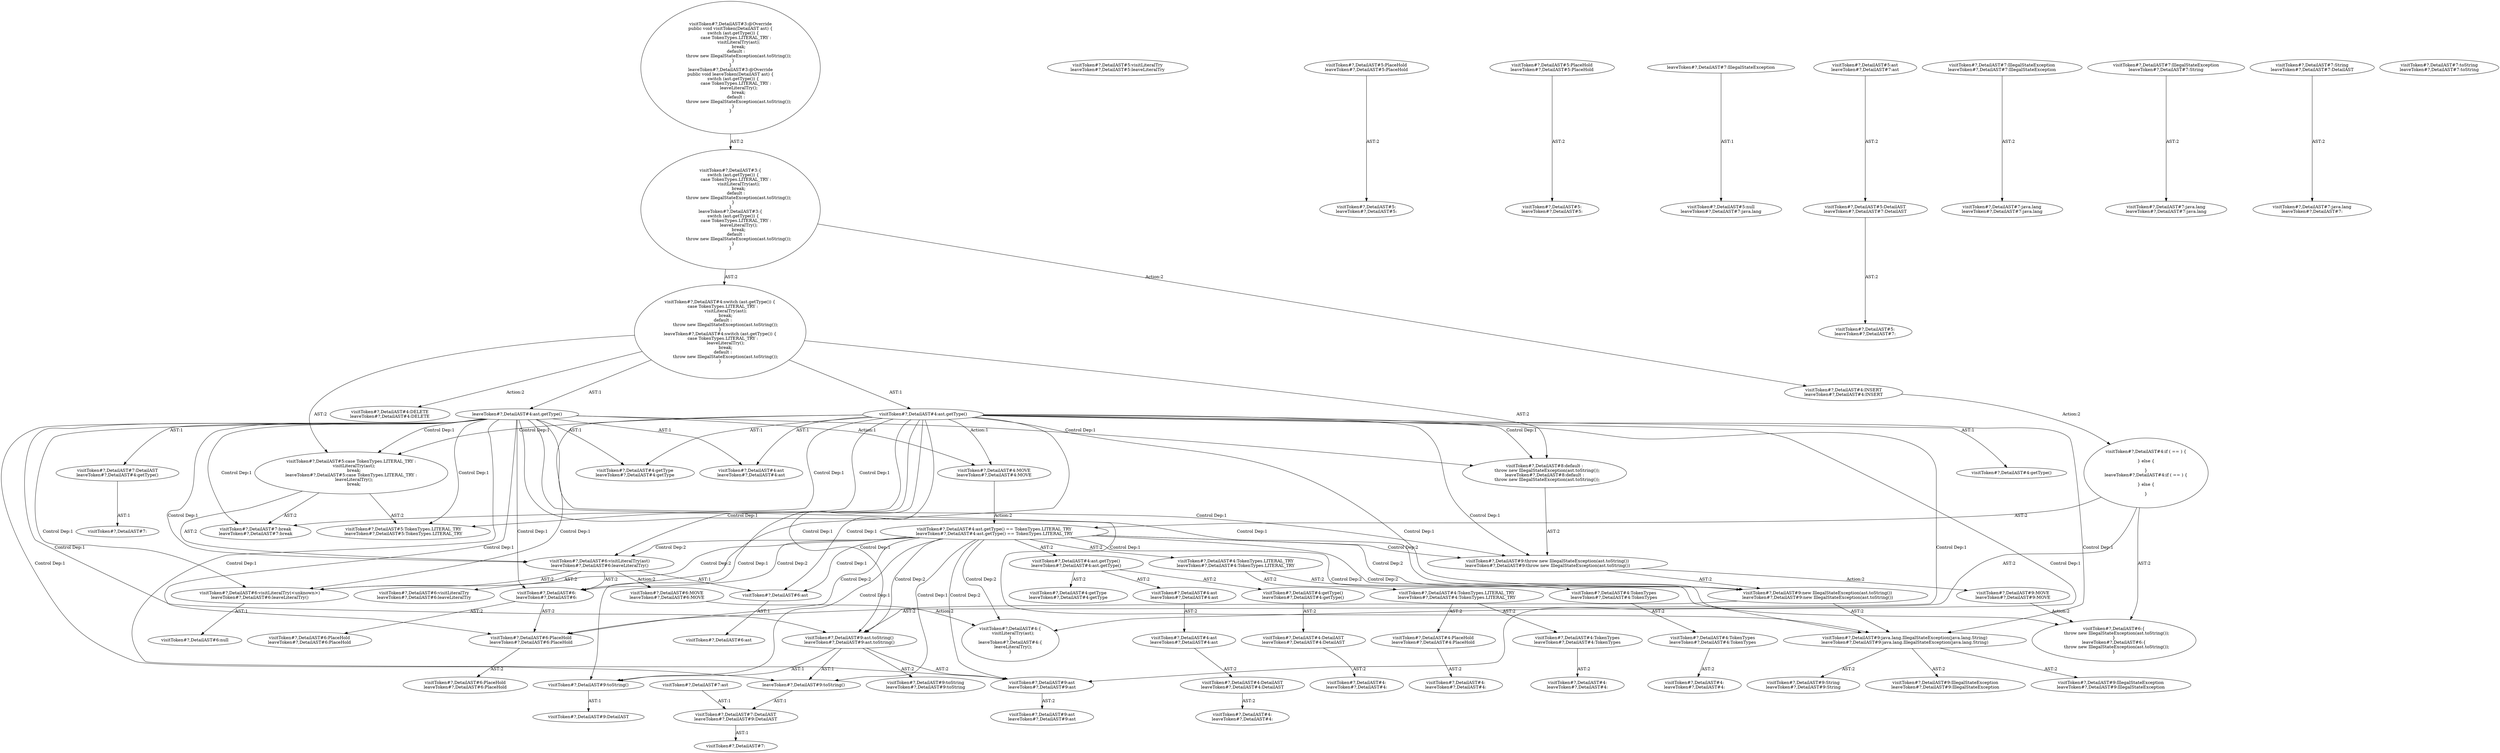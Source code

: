 digraph "Pattern" {
0 [label="visitToken#?,DetailAST#4:DELETE
leaveToken#?,DetailAST#4:DELETE" shape=ellipse]
1 [label="visitToken#?,DetailAST#4:switch (ast.getType()) \{
    case TokenTypes.LITERAL_TRY :
        visitLiteralTry(ast);
        break;
    default :
        throw new IllegalStateException(ast.toString());
\}
leaveToken#?,DetailAST#4:switch (ast.getType()) \{
    case TokenTypes.LITERAL_TRY :
        leaveLiteralTry();
        break;
    default :
        throw new IllegalStateException(ast.toString());
\}" shape=ellipse]
2 [label="visitToken#?,DetailAST#3:\{
    switch (ast.getType()) \{
        case TokenTypes.LITERAL_TRY :
            visitLiteralTry(ast);
            break;
        default :
            throw new IllegalStateException(ast.toString());
    \}
\}
leaveToken#?,DetailAST#3:\{
    switch (ast.getType()) \{
        case TokenTypes.LITERAL_TRY :
            leaveLiteralTry();
            break;
        default :
            throw new IllegalStateException(ast.toString());
    \}
\}" shape=ellipse]
3 [label="visitToken#?,DetailAST#3:@Override
public void visitToken(DetailAST ast) \{
    switch (ast.getType()) \{
        case TokenTypes.LITERAL_TRY :
            visitLiteralTry(ast);
            break;
        default :
            throw new IllegalStateException(ast.toString());
    \}
\}
leaveToken#?,DetailAST#3:@Override
public void leaveToken(DetailAST ast) \{
    switch (ast.getType()) \{
        case TokenTypes.LITERAL_TRY :
            leaveLiteralTry();
            break;
        default :
            throw new IllegalStateException(ast.toString());
    \}
\}" shape=ellipse]
4 [label="visitToken#?,DetailAST#4:INSERT
leaveToken#?,DetailAST#4:INSERT" shape=ellipse]
5 [label="visitToken#?,DetailAST#4:if ( == ) \{

\} else \{

\}
leaveToken#?,DetailAST#4:if ( == ) \{

\} else \{

\}" shape=ellipse]
6 [label="visitToken#?,DetailAST#4:ast.getType() == TokenTypes.LITERAL_TRY
leaveToken#?,DetailAST#4:ast.getType() == TokenTypes.LITERAL_TRY" shape=ellipse]
7 [label="visitToken#?,DetailAST#4:ast.getType()
leaveToken#?,DetailAST#4:ast.getType()" shape=ellipse]
8 [label="visitToken#?,DetailAST#4:getType
leaveToken#?,DetailAST#4:getType" shape=ellipse]
9 [label="visitToken#?,DetailAST#4:ast
leaveToken#?,DetailAST#4:ast" shape=ellipse]
10 [label="visitToken#?,DetailAST#4:ast
leaveToken#?,DetailAST#4:ast" shape=ellipse]
11 [label="visitToken#?,DetailAST#4:DetailAST
leaveToken#?,DetailAST#4:DetailAST" shape=ellipse]
12 [label="visitToken#?,DetailAST#4:
leaveToken#?,DetailAST#4:" shape=ellipse]
13 [label="visitToken#?,DetailAST#4:getType()
leaveToken#?,DetailAST#4:getType()" shape=ellipse]
14 [label="visitToken#?,DetailAST#4:DetailAST
leaveToken#?,DetailAST#4:DetailAST" shape=ellipse]
15 [label="visitToken#?,DetailAST#4:
leaveToken#?,DetailAST#4:" shape=ellipse]
16 [label="visitToken#?,DetailAST#4:TokenTypes.LITERAL_TRY
leaveToken#?,DetailAST#4:TokenTypes.LITERAL_TRY" shape=ellipse]
17 [label="visitToken#?,DetailAST#4:TokenTypes
leaveToken#?,DetailAST#4:TokenTypes" shape=ellipse]
18 [label="visitToken#?,DetailAST#4:TokenTypes
leaveToken#?,DetailAST#4:TokenTypes" shape=ellipse]
19 [label="visitToken#?,DetailAST#4:
leaveToken#?,DetailAST#4:" shape=ellipse]
20 [label="visitToken#?,DetailAST#4:TokenTypes.LITERAL_TRY
leaveToken#?,DetailAST#4:TokenTypes.LITERAL_TRY" shape=ellipse]
21 [label="visitToken#?,DetailAST#4:TokenTypes
leaveToken#?,DetailAST#4:TokenTypes" shape=ellipse]
22 [label="visitToken#?,DetailAST#4:
leaveToken#?,DetailAST#4:" shape=ellipse]
23 [label="visitToken#?,DetailAST#4:PlaceHold
leaveToken#?,DetailAST#4:PlaceHold" shape=ellipse]
24 [label="visitToken#?,DetailAST#4:
leaveToken#?,DetailAST#4:" shape=ellipse]
25 [label="visitToken#?,DetailAST#4:\{
    visitLiteralTry(ast);
\}
leaveToken#?,DetailAST#4:\{
    leaveLiteralTry();
\}" shape=ellipse]
26 [label="visitToken#?,DetailAST#6:visitLiteralTry(ast)
leaveToken#?,DetailAST#6:leaveLiteralTry()" shape=ellipse]
27 [label="visitToken#?,DetailAST#5:visitLiteralTry
leaveToken#?,DetailAST#5:leaveLiteralTry" shape=ellipse]
28 [label="visitToken#?,DetailAST#6:
leaveToken#?,DetailAST#6:" shape=ellipse]
29 [label="visitToken#?,DetailAST#5:PlaceHold
leaveToken#?,DetailAST#5:PlaceHold" shape=ellipse]
30 [label="visitToken#?,DetailAST#5:
leaveToken#?,DetailAST#5:" shape=ellipse]
31 [label="visitToken#?,DetailAST#6:PlaceHold
leaveToken#?,DetailAST#6:PlaceHold" shape=ellipse]
32 [label="visitToken#?,DetailAST#5:PlaceHold
leaveToken#?,DetailAST#5:PlaceHold" shape=ellipse]
33 [label="visitToken#?,DetailAST#5:
leaveToken#?,DetailAST#5:" shape=ellipse]
34 [label="visitToken#?,DetailAST#6:visitLiteralTry(<unknown>)
leaveToken#?,DetailAST#6:leaveLiteralTry()" shape=ellipse]
35 [label="visitToken#?,DetailAST#5:null
leaveToken#?,DetailAST#7:java.lang" shape=ellipse]
36 [label="visitToken#?,DetailAST#6:ast" shape=ellipse]
37 [label="visitToken#?,DetailAST#5:ast
leaveToken#?,DetailAST#7:ast" shape=ellipse]
38 [label="visitToken#?,DetailAST#5:DetailAST
leaveToken#?,DetailAST#7:DetailAST" shape=ellipse]
39 [label="visitToken#?,DetailAST#5:
leaveToken#?,DetailAST#7:" shape=ellipse]
40 [label="visitToken#?,DetailAST#6:\{
    throw new IllegalStateException(ast.toString());
\}
leaveToken#?,DetailAST#6:\{
    throw new IllegalStateException(ast.toString());
\}" shape=ellipse]
41 [label="visitToken#?,DetailAST#9:throw new IllegalStateException(ast.toString())
leaveToken#?,DetailAST#9:throw new IllegalStateException(ast.toString())" shape=ellipse]
42 [label="visitToken#?,DetailAST#9:new IllegalStateException(ast.toString())
leaveToken#?,DetailAST#9:new IllegalStateException(ast.toString())" shape=ellipse]
43 [label="visitToken#?,DetailAST#9:java.lang.IllegalStateException(java.lang.String)
leaveToken#?,DetailAST#9:java.lang.IllegalStateException(java.lang.String)" shape=ellipse]
44 [label="visitToken#?,DetailAST#7:IllegalStateException
leaveToken#?,DetailAST#7:IllegalStateException" shape=ellipse]
45 [label="visitToken#?,DetailAST#7:java.lang
leaveToken#?,DetailAST#7:java.lang" shape=ellipse]
46 [label="visitToken#?,DetailAST#7:IllegalStateException
leaveToken#?,DetailAST#7:String" shape=ellipse]
47 [label="visitToken#?,DetailAST#7:java.lang
leaveToken#?,DetailAST#7:java.lang" shape=ellipse]
48 [label="visitToken#?,DetailAST#7:String
leaveToken#?,DetailAST#7:DetailAST" shape=ellipse]
49 [label="visitToken#?,DetailAST#7:java.lang
leaveToken#?,DetailAST#7:" shape=ellipse]
50 [label="visitToken#?,DetailAST#9:ast.toString()
leaveToken#?,DetailAST#9:ast.toString()" shape=ellipse]
51 [label="visitToken#?,DetailAST#7:toString
leaveToken#?,DetailAST#7:toString" shape=ellipse]
52 [label="visitToken#?,DetailAST#9:ast
leaveToken#?,DetailAST#9:ast" shape=ellipse]
53 [label="visitToken#?,DetailAST#7:ast" shape=ellipse]
54 [label="visitToken#?,DetailAST#7:DetailAST
leaveToken#?,DetailAST#9:DetailAST" shape=ellipse]
55 [label="visitToken#?,DetailAST#7:" shape=ellipse]
56 [label="visitToken#?,DetailAST#9:toString()" shape=ellipse]
57 [label="visitToken#?,DetailAST#7:DetailAST
leaveToken#?,DetailAST#4:getType()" shape=ellipse]
58 [label="visitToken#?,DetailAST#7:" shape=ellipse]
59 [label="visitToken#?,DetailAST#6:visitLiteralTry
leaveToken#?,DetailAST#6:leaveLiteralTry" shape=ellipse]
60 [label="visitToken#?,DetailAST#6:PlaceHold
leaveToken#?,DetailAST#6:PlaceHold" shape=ellipse]
61 [label="visitToken#?,DetailAST#6:PlaceHold
leaveToken#?,DetailAST#6:PlaceHold" shape=ellipse]
62 [label="visitToken#?,DetailAST#6:null" shape=ellipse]
63 [label="visitToken#?,DetailAST#6:ast" shape=ellipse]
64 [label="visitToken#?,DetailAST#6:MOVE
leaveToken#?,DetailAST#6:MOVE" shape=ellipse]
65 [label="visitToken#?,DetailAST#9:IllegalStateException
leaveToken#?,DetailAST#9:IllegalStateException" shape=ellipse]
66 [label="visitToken#?,DetailAST#9:IllegalStateException
leaveToken#?,DetailAST#9:IllegalStateException" shape=ellipse]
67 [label="visitToken#?,DetailAST#9:String
leaveToken#?,DetailAST#9:String" shape=ellipse]
68 [label="visitToken#?,DetailAST#9:toString
leaveToken#?,DetailAST#9:toString" shape=ellipse]
69 [label="visitToken#?,DetailAST#9:ast
leaveToken#?,DetailAST#9:ast" shape=ellipse]
70 [label="visitToken#?,DetailAST#9:DetailAST" shape=ellipse]
71 [label="visitToken#?,DetailAST#9:MOVE
leaveToken#?,DetailAST#9:MOVE" shape=ellipse]
72 [label="visitToken#?,DetailAST#4:ast.getType()" shape=ellipse]
73 [label="visitToken#?,DetailAST#4:getType
leaveToken#?,DetailAST#4:getType" shape=ellipse]
74 [label="visitToken#?,DetailAST#4:ast
leaveToken#?,DetailAST#4:ast" shape=ellipse]
75 [label="visitToken#?,DetailAST#4:getType()" shape=ellipse]
76 [label="visitToken#?,DetailAST#5:case TokenTypes.LITERAL_TRY :
    visitLiteralTry(ast);
    break;
leaveToken#?,DetailAST#5:case TokenTypes.LITERAL_TRY :
    leaveLiteralTry();
    break;" shape=ellipse]
77 [label="visitToken#?,DetailAST#5:TokenTypes.LITERAL_TRY
leaveToken#?,DetailAST#5:TokenTypes.LITERAL_TRY" shape=ellipse]
78 [label="visitToken#?,DetailAST#7:break
leaveToken#?,DetailAST#7:break" shape=ellipse]
79 [label="visitToken#?,DetailAST#8:default :
    throw new IllegalStateException(ast.toString());
leaveToken#?,DetailAST#8:default :
    throw new IllegalStateException(ast.toString());" shape=ellipse]
80 [label="visitToken#?,DetailAST#4:MOVE
leaveToken#?,DetailAST#4:MOVE" shape=ellipse]
81 [label="leaveToken#?,DetailAST#7:IllegalStateException" shape=ellipse]
82 [label="leaveToken#?,DetailAST#4:ast.getType()" shape=ellipse]
83 [label="leaveToken#?,DetailAST#9:toString()" shape=ellipse]
1 -> 0 [label="Action:2"];
1 -> 72 [label="AST:1"];
1 -> 76 [label="AST:2"];
1 -> 79 [label="AST:2"];
1 -> 82 [label="AST:1"];
2 -> 1 [label="AST:2"];
2 -> 4 [label="Action:2"];
3 -> 2 [label="AST:2"];
4 -> 5 [label="Action:2"];
5 -> 6 [label="AST:2"];
5 -> 25 [label="AST:2"];
5 -> 40 [label="AST:2"];
6 -> 7 [label="AST:2"];
6 -> 16 [label="AST:2"];
6 -> 25 [label="Control Dep:2"];
6 -> 40 [label="Control Dep:2"];
6 -> 26 [label="Control Dep:2"];
6 -> 34 [label="Control Dep:2"];
6 -> 28 [label="Control Dep:2"];
6 -> 31 [label="Control Dep:2"];
6 -> 36 [label="Control Dep:1"];
6 -> 41 [label="Control Dep:2"];
6 -> 42 [label="Control Dep:2"];
6 -> 43 [label="Control Dep:2"];
6 -> 50 [label="Control Dep:2"];
6 -> 56 [label="Control Dep:1"];
6 -> 52 [label="Control Dep:2"];
6 -> 83 [label="Control Dep:1"];
7 -> 8 [label="AST:2"];
7 -> 9 [label="AST:2"];
7 -> 13 [label="AST:2"];
9 -> 10 [label="AST:2"];
10 -> 11 [label="AST:2"];
11 -> 12 [label="AST:2"];
13 -> 14 [label="AST:2"];
14 -> 15 [label="AST:2"];
16 -> 17 [label="AST:2"];
16 -> 20 [label="AST:2"];
17 -> 18 [label="AST:2"];
18 -> 19 [label="AST:2"];
20 -> 21 [label="AST:2"];
20 -> 23 [label="AST:2"];
21 -> 22 [label="AST:2"];
23 -> 24 [label="AST:2"];
26 -> 59 [label="AST:2"];
26 -> 28 [label="AST:2"];
26 -> 34 [label="AST:2"];
26 -> 36 [label="AST:1"];
26 -> 64 [label="Action:2"];
28 -> 60 [label="AST:2"];
28 -> 31 [label="AST:2"];
29 -> 30 [label="AST:2"];
31 -> 61 [label="AST:2"];
32 -> 33 [label="AST:2"];
34 -> 62 [label="AST:1"];
36 -> 63 [label="AST:1"];
37 -> 38 [label="AST:2"];
38 -> 39 [label="AST:2"];
41 -> 42 [label="AST:2"];
41 -> 71 [label="Action:2"];
42 -> 43 [label="AST:2"];
42 -> 50 [label="AST:2"];
43 -> 65 [label="AST:2"];
43 -> 66 [label="AST:2"];
43 -> 67 [label="AST:2"];
44 -> 45 [label="AST:2"];
46 -> 47 [label="AST:2"];
48 -> 49 [label="AST:2"];
50 -> 68 [label="AST:2"];
50 -> 52 [label="AST:2"];
50 -> 56 [label="AST:1"];
50 -> 83 [label="AST:1"];
52 -> 69 [label="AST:2"];
53 -> 54 [label="AST:1"];
54 -> 55 [label="AST:1"];
56 -> 70 [label="AST:1"];
57 -> 58 [label="AST:1"];
64 -> 25 [label="Action:2"];
71 -> 40 [label="Action:2"];
72 -> 26 [label="Control Dep:1"];
72 -> 28 [label="Control Dep:1"];
72 -> 31 [label="Control Dep:1"];
72 -> 34 [label="Control Dep:1"];
72 -> 36 [label="Control Dep:1"];
72 -> 41 [label="Control Dep:1"];
72 -> 42 [label="Control Dep:1"];
72 -> 43 [label="Control Dep:1"];
72 -> 50 [label="Control Dep:1"];
72 -> 52 [label="Control Dep:1"];
72 -> 56 [label="Control Dep:1"];
72 -> 73 [label="AST:1"];
72 -> 74 [label="AST:1"];
72 -> 75 [label="AST:1"];
72 -> 76 [label="Control Dep:1"];
72 -> 77 [label="Control Dep:1"];
72 -> 78 [label="Control Dep:1"];
72 -> 79 [label="Control Dep:1"];
72 -> 80 [label="Action:1"];
76 -> 26 [label="AST:2"];
76 -> 77 [label="AST:2"];
76 -> 78 [label="AST:2"];
79 -> 41 [label="AST:2"];
80 -> 6 [label="Action:2"];
81 -> 35 [label="AST:1"];
82 -> 73 [label="AST:1"];
82 -> 74 [label="AST:1"];
82 -> 57 [label="AST:1"];
82 -> 76 [label="Control Dep:1"];
82 -> 77 [label="Control Dep:1"];
82 -> 26 [label="Control Dep:1"];
82 -> 34 [label="Control Dep:1"];
82 -> 28 [label="Control Dep:1"];
82 -> 31 [label="Control Dep:1"];
82 -> 78 [label="Control Dep:1"];
82 -> 79 [label="Control Dep:1"];
82 -> 41 [label="Control Dep:1"];
82 -> 42 [label="Control Dep:1"];
82 -> 43 [label="Control Dep:1"];
82 -> 50 [label="Control Dep:1"];
82 -> 83 [label="Control Dep:1"];
82 -> 52 [label="Control Dep:1"];
82 -> 80 [label="Action:1"];
83 -> 54 [label="AST:1"];
}